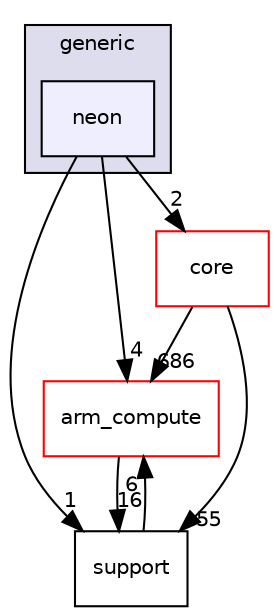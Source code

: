 digraph "src/cpu/kernels/softmax/generic/neon" {
  compound=true
  node [ fontsize="10", fontname="Helvetica"];
  edge [ labelfontsize="10", labelfontname="Helvetica"];
  subgraph clusterdir_3c0003389c3d6bdd3182f57393932243 {
    graph [ bgcolor="#ddddee", pencolor="black", label="generic" fontname="Helvetica", fontsize="10", URL="dir_3c0003389c3d6bdd3182f57393932243.xhtml"]
  dir_1b61e00991b31f5462798d823b4289c9 [shape=box, label="neon", style="filled", fillcolor="#eeeeff", pencolor="black", URL="dir_1b61e00991b31f5462798d823b4289c9.xhtml"];
  }
  dir_214608ef36d61442cb2b0c1c4e9a7def [shape=box label="arm_compute" fillcolor="white" style="filled" color="red" URL="dir_214608ef36d61442cb2b0c1c4e9a7def.xhtml"];
  dir_5815af820a9cc9481f1d0990a0d60286 [shape=box label="support" URL="dir_5815af820a9cc9481f1d0990a0d60286.xhtml"];
  dir_aebb8dcc11953d78e620bbef0b9e2183 [shape=box label="core" fillcolor="white" style="filled" color="red" URL="dir_aebb8dcc11953d78e620bbef0b9e2183.xhtml"];
  dir_1b61e00991b31f5462798d823b4289c9->dir_214608ef36d61442cb2b0c1c4e9a7def [headlabel="4", labeldistance=1.5 headhref="dir_000471_000000.xhtml"];
  dir_1b61e00991b31f5462798d823b4289c9->dir_5815af820a9cc9481f1d0990a0d60286 [headlabel="1", labeldistance=1.5 headhref="dir_000471_000031.xhtml"];
  dir_1b61e00991b31f5462798d823b4289c9->dir_aebb8dcc11953d78e620bbef0b9e2183 [headlabel="2", labeldistance=1.5 headhref="dir_000471_000017.xhtml"];
  dir_214608ef36d61442cb2b0c1c4e9a7def->dir_5815af820a9cc9481f1d0990a0d60286 [headlabel="16", labeldistance=1.5 headhref="dir_000000_000031.xhtml"];
  dir_aebb8dcc11953d78e620bbef0b9e2183->dir_214608ef36d61442cb2b0c1c4e9a7def [headlabel="686", labeldistance=1.5 headhref="dir_000017_000000.xhtml"];
  dir_aebb8dcc11953d78e620bbef0b9e2183->dir_5815af820a9cc9481f1d0990a0d60286 [headlabel="55", labeldistance=1.5 headhref="dir_000017_000031.xhtml"];
  dir_5815af820a9cc9481f1d0990a0d60286->dir_214608ef36d61442cb2b0c1c4e9a7def [headlabel="6", labeldistance=1.5 headhref="dir_000031_000000.xhtml"];
}
